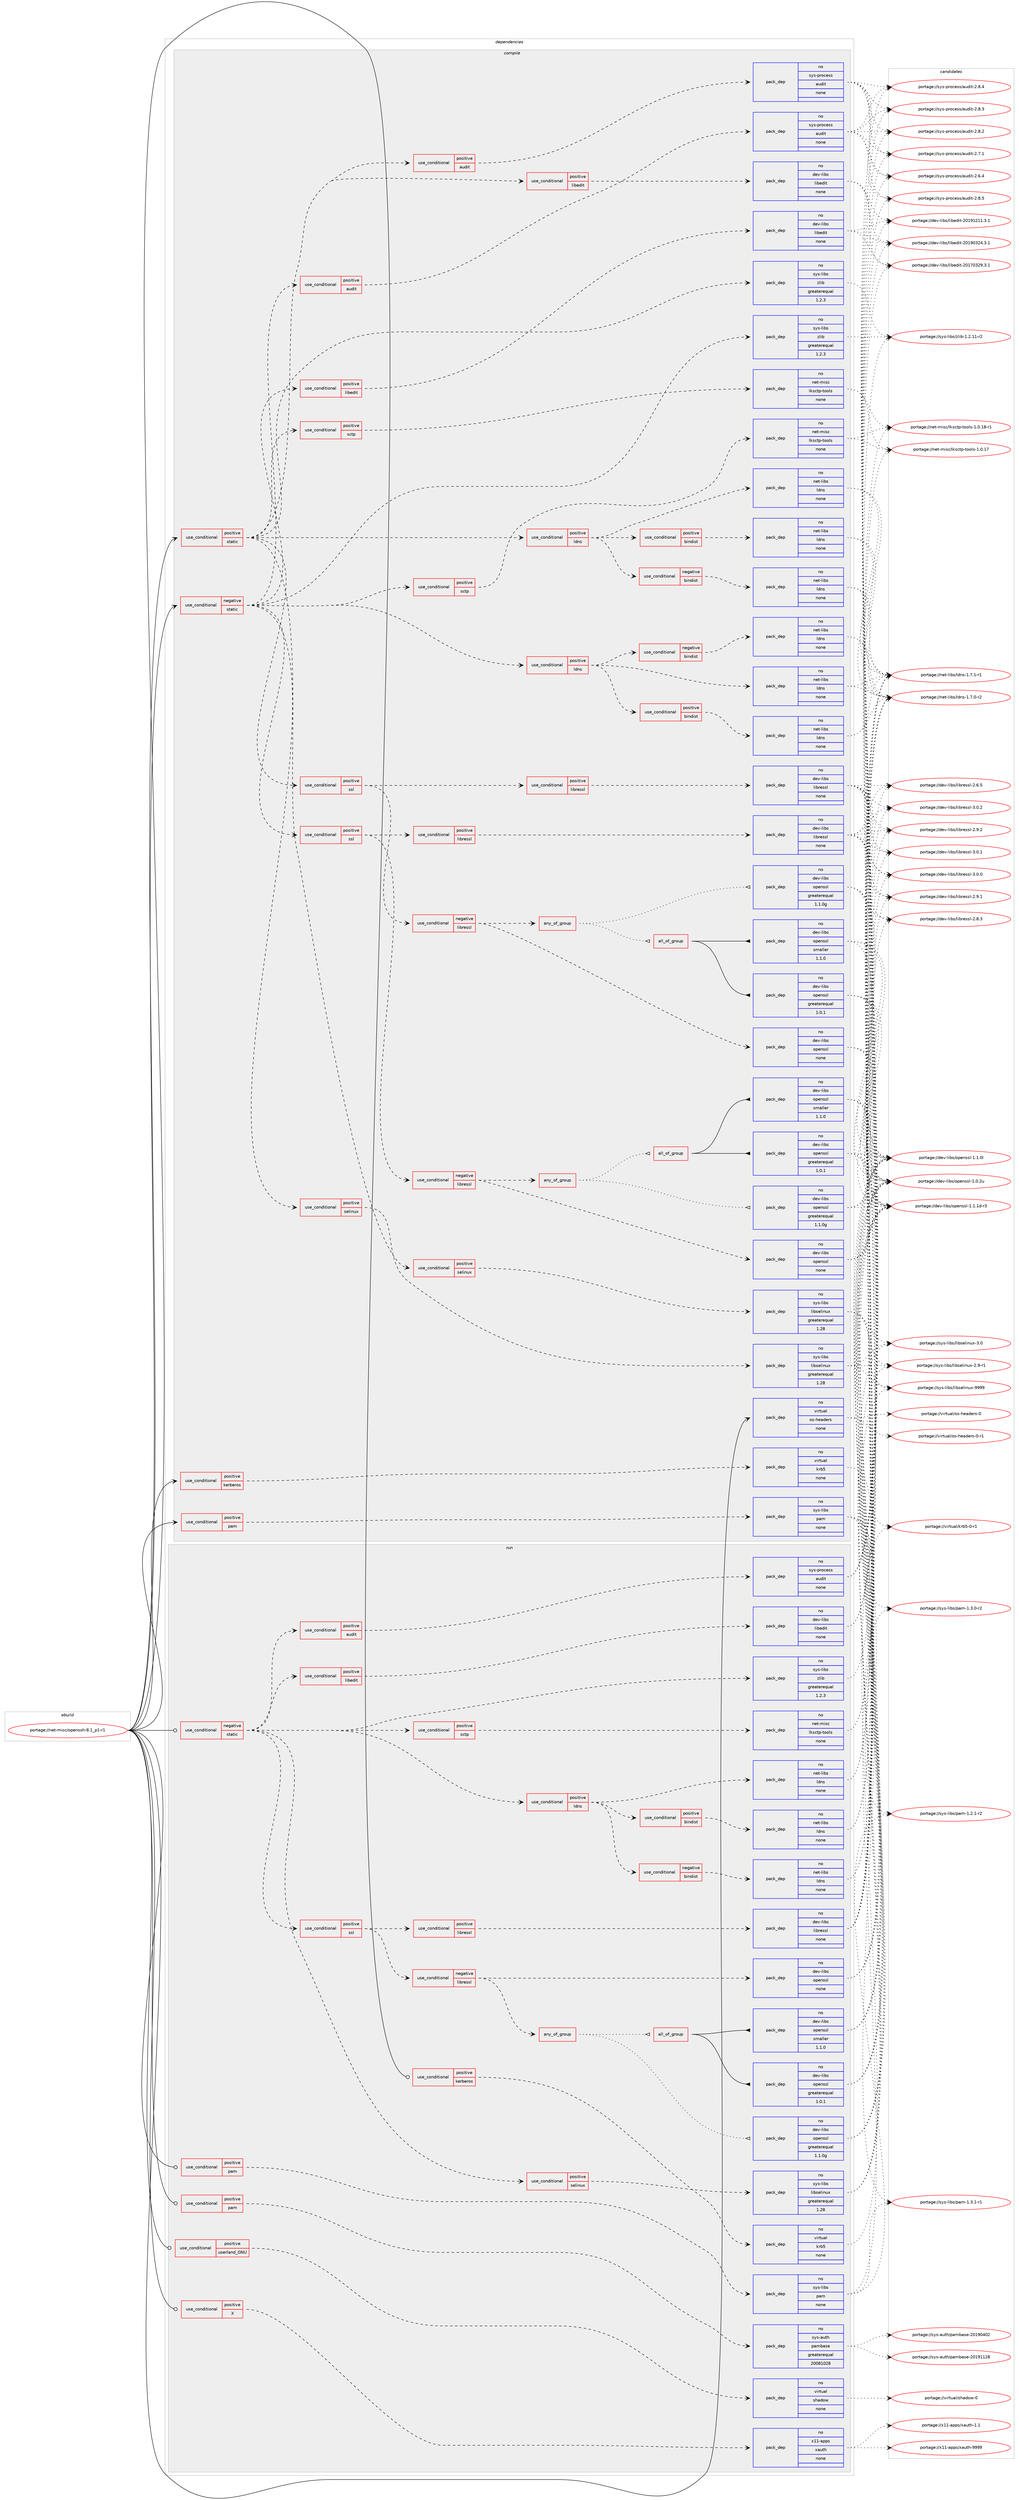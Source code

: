 digraph prolog {

# *************
# Graph options
# *************

newrank=true;
concentrate=true;
compound=true;
graph [rankdir=LR,fontname=Helvetica,fontsize=10,ranksep=1.5];#, ranksep=2.5, nodesep=0.2];
edge  [arrowhead=vee];
node  [fontname=Helvetica,fontsize=10];

# **********
# The ebuild
# **********

subgraph cluster_leftcol {
color=gray;
label=<<i>ebuild</i>>;
id [label="portage://net-misc/openssh-8.1_p1-r1", color=red, width=4, href="../net-misc/openssh-8.1_p1-r1.svg"];
}

# ****************
# The dependencies
# ****************

subgraph cluster_midcol {
color=gray;
label=<<i>dependencies</i>>;
subgraph cluster_compile {
fillcolor="#eeeeee";
style=filled;
label=<<i>compile</i>>;
subgraph cond26082 {
dependency132998 [label=<<TABLE BORDER="0" CELLBORDER="1" CELLSPACING="0" CELLPADDING="4"><TR><TD ROWSPAN="3" CELLPADDING="10">use_conditional</TD></TR><TR><TD>negative</TD></TR><TR><TD>static</TD></TR></TABLE>>, shape=none, color=red];
subgraph cond26083 {
dependency132999 [label=<<TABLE BORDER="0" CELLBORDER="1" CELLSPACING="0" CELLPADDING="4"><TR><TD ROWSPAN="3" CELLPADDING="10">use_conditional</TD></TR><TR><TD>positive</TD></TR><TR><TD>audit</TD></TR></TABLE>>, shape=none, color=red];
subgraph pack104716 {
dependency133000 [label=<<TABLE BORDER="0" CELLBORDER="1" CELLSPACING="0" CELLPADDING="4" WIDTH="220"><TR><TD ROWSPAN="6" CELLPADDING="30">pack_dep</TD></TR><TR><TD WIDTH="110">no</TD></TR><TR><TD>sys-process</TD></TR><TR><TD>audit</TD></TR><TR><TD>none</TD></TR><TR><TD></TD></TR></TABLE>>, shape=none, color=blue];
}
dependency132999:e -> dependency133000:w [weight=20,style="dashed",arrowhead="vee"];
}
dependency132998:e -> dependency132999:w [weight=20,style="dashed",arrowhead="vee"];
subgraph cond26084 {
dependency133001 [label=<<TABLE BORDER="0" CELLBORDER="1" CELLSPACING="0" CELLPADDING="4"><TR><TD ROWSPAN="3" CELLPADDING="10">use_conditional</TD></TR><TR><TD>positive</TD></TR><TR><TD>ldns</TD></TR></TABLE>>, shape=none, color=red];
subgraph pack104717 {
dependency133002 [label=<<TABLE BORDER="0" CELLBORDER="1" CELLSPACING="0" CELLPADDING="4" WIDTH="220"><TR><TD ROWSPAN="6" CELLPADDING="30">pack_dep</TD></TR><TR><TD WIDTH="110">no</TD></TR><TR><TD>net-libs</TD></TR><TR><TD>ldns</TD></TR><TR><TD>none</TD></TR><TR><TD></TD></TR></TABLE>>, shape=none, color=blue];
}
dependency133001:e -> dependency133002:w [weight=20,style="dashed",arrowhead="vee"];
subgraph cond26085 {
dependency133003 [label=<<TABLE BORDER="0" CELLBORDER="1" CELLSPACING="0" CELLPADDING="4"><TR><TD ROWSPAN="3" CELLPADDING="10">use_conditional</TD></TR><TR><TD>negative</TD></TR><TR><TD>bindist</TD></TR></TABLE>>, shape=none, color=red];
subgraph pack104718 {
dependency133004 [label=<<TABLE BORDER="0" CELLBORDER="1" CELLSPACING="0" CELLPADDING="4" WIDTH="220"><TR><TD ROWSPAN="6" CELLPADDING="30">pack_dep</TD></TR><TR><TD WIDTH="110">no</TD></TR><TR><TD>net-libs</TD></TR><TR><TD>ldns</TD></TR><TR><TD>none</TD></TR><TR><TD></TD></TR></TABLE>>, shape=none, color=blue];
}
dependency133003:e -> dependency133004:w [weight=20,style="dashed",arrowhead="vee"];
}
dependency133001:e -> dependency133003:w [weight=20,style="dashed",arrowhead="vee"];
subgraph cond26086 {
dependency133005 [label=<<TABLE BORDER="0" CELLBORDER="1" CELLSPACING="0" CELLPADDING="4"><TR><TD ROWSPAN="3" CELLPADDING="10">use_conditional</TD></TR><TR><TD>positive</TD></TR><TR><TD>bindist</TD></TR></TABLE>>, shape=none, color=red];
subgraph pack104719 {
dependency133006 [label=<<TABLE BORDER="0" CELLBORDER="1" CELLSPACING="0" CELLPADDING="4" WIDTH="220"><TR><TD ROWSPAN="6" CELLPADDING="30">pack_dep</TD></TR><TR><TD WIDTH="110">no</TD></TR><TR><TD>net-libs</TD></TR><TR><TD>ldns</TD></TR><TR><TD>none</TD></TR><TR><TD></TD></TR></TABLE>>, shape=none, color=blue];
}
dependency133005:e -> dependency133006:w [weight=20,style="dashed",arrowhead="vee"];
}
dependency133001:e -> dependency133005:w [weight=20,style="dashed",arrowhead="vee"];
}
dependency132998:e -> dependency133001:w [weight=20,style="dashed",arrowhead="vee"];
subgraph cond26087 {
dependency133007 [label=<<TABLE BORDER="0" CELLBORDER="1" CELLSPACING="0" CELLPADDING="4"><TR><TD ROWSPAN="3" CELLPADDING="10">use_conditional</TD></TR><TR><TD>positive</TD></TR><TR><TD>libedit</TD></TR></TABLE>>, shape=none, color=red];
subgraph pack104720 {
dependency133008 [label=<<TABLE BORDER="0" CELLBORDER="1" CELLSPACING="0" CELLPADDING="4" WIDTH="220"><TR><TD ROWSPAN="6" CELLPADDING="30">pack_dep</TD></TR><TR><TD WIDTH="110">no</TD></TR><TR><TD>dev-libs</TD></TR><TR><TD>libedit</TD></TR><TR><TD>none</TD></TR><TR><TD></TD></TR></TABLE>>, shape=none, color=blue];
}
dependency133007:e -> dependency133008:w [weight=20,style="dashed",arrowhead="vee"];
}
dependency132998:e -> dependency133007:w [weight=20,style="dashed",arrowhead="vee"];
subgraph cond26088 {
dependency133009 [label=<<TABLE BORDER="0" CELLBORDER="1" CELLSPACING="0" CELLPADDING="4"><TR><TD ROWSPAN="3" CELLPADDING="10">use_conditional</TD></TR><TR><TD>positive</TD></TR><TR><TD>sctp</TD></TR></TABLE>>, shape=none, color=red];
subgraph pack104721 {
dependency133010 [label=<<TABLE BORDER="0" CELLBORDER="1" CELLSPACING="0" CELLPADDING="4" WIDTH="220"><TR><TD ROWSPAN="6" CELLPADDING="30">pack_dep</TD></TR><TR><TD WIDTH="110">no</TD></TR><TR><TD>net-misc</TD></TR><TR><TD>lksctp-tools</TD></TR><TR><TD>none</TD></TR><TR><TD></TD></TR></TABLE>>, shape=none, color=blue];
}
dependency133009:e -> dependency133010:w [weight=20,style="dashed",arrowhead="vee"];
}
dependency132998:e -> dependency133009:w [weight=20,style="dashed",arrowhead="vee"];
subgraph cond26089 {
dependency133011 [label=<<TABLE BORDER="0" CELLBORDER="1" CELLSPACING="0" CELLPADDING="4"><TR><TD ROWSPAN="3" CELLPADDING="10">use_conditional</TD></TR><TR><TD>positive</TD></TR><TR><TD>selinux</TD></TR></TABLE>>, shape=none, color=red];
subgraph pack104722 {
dependency133012 [label=<<TABLE BORDER="0" CELLBORDER="1" CELLSPACING="0" CELLPADDING="4" WIDTH="220"><TR><TD ROWSPAN="6" CELLPADDING="30">pack_dep</TD></TR><TR><TD WIDTH="110">no</TD></TR><TR><TD>sys-libs</TD></TR><TR><TD>libselinux</TD></TR><TR><TD>greaterequal</TD></TR><TR><TD>1.28</TD></TR></TABLE>>, shape=none, color=blue];
}
dependency133011:e -> dependency133012:w [weight=20,style="dashed",arrowhead="vee"];
}
dependency132998:e -> dependency133011:w [weight=20,style="dashed",arrowhead="vee"];
subgraph cond26090 {
dependency133013 [label=<<TABLE BORDER="0" CELLBORDER="1" CELLSPACING="0" CELLPADDING="4"><TR><TD ROWSPAN="3" CELLPADDING="10">use_conditional</TD></TR><TR><TD>positive</TD></TR><TR><TD>ssl</TD></TR></TABLE>>, shape=none, color=red];
subgraph cond26091 {
dependency133014 [label=<<TABLE BORDER="0" CELLBORDER="1" CELLSPACING="0" CELLPADDING="4"><TR><TD ROWSPAN="3" CELLPADDING="10">use_conditional</TD></TR><TR><TD>negative</TD></TR><TR><TD>libressl</TD></TR></TABLE>>, shape=none, color=red];
subgraph any2080 {
dependency133015 [label=<<TABLE BORDER="0" CELLBORDER="1" CELLSPACING="0" CELLPADDING="4"><TR><TD CELLPADDING="10">any_of_group</TD></TR></TABLE>>, shape=none, color=red];subgraph all123 {
dependency133016 [label=<<TABLE BORDER="0" CELLBORDER="1" CELLSPACING="0" CELLPADDING="4"><TR><TD CELLPADDING="10">all_of_group</TD></TR></TABLE>>, shape=none, color=red];subgraph pack104723 {
dependency133017 [label=<<TABLE BORDER="0" CELLBORDER="1" CELLSPACING="0" CELLPADDING="4" WIDTH="220"><TR><TD ROWSPAN="6" CELLPADDING="30">pack_dep</TD></TR><TR><TD WIDTH="110">no</TD></TR><TR><TD>dev-libs</TD></TR><TR><TD>openssl</TD></TR><TR><TD>greaterequal</TD></TR><TR><TD>1.0.1</TD></TR></TABLE>>, shape=none, color=blue];
}
dependency133016:e -> dependency133017:w [weight=20,style="solid",arrowhead="inv"];
subgraph pack104724 {
dependency133018 [label=<<TABLE BORDER="0" CELLBORDER="1" CELLSPACING="0" CELLPADDING="4" WIDTH="220"><TR><TD ROWSPAN="6" CELLPADDING="30">pack_dep</TD></TR><TR><TD WIDTH="110">no</TD></TR><TR><TD>dev-libs</TD></TR><TR><TD>openssl</TD></TR><TR><TD>smaller</TD></TR><TR><TD>1.1.0</TD></TR></TABLE>>, shape=none, color=blue];
}
dependency133016:e -> dependency133018:w [weight=20,style="solid",arrowhead="inv"];
}
dependency133015:e -> dependency133016:w [weight=20,style="dotted",arrowhead="oinv"];
subgraph pack104725 {
dependency133019 [label=<<TABLE BORDER="0" CELLBORDER="1" CELLSPACING="0" CELLPADDING="4" WIDTH="220"><TR><TD ROWSPAN="6" CELLPADDING="30">pack_dep</TD></TR><TR><TD WIDTH="110">no</TD></TR><TR><TD>dev-libs</TD></TR><TR><TD>openssl</TD></TR><TR><TD>greaterequal</TD></TR><TR><TD>1.1.0g</TD></TR></TABLE>>, shape=none, color=blue];
}
dependency133015:e -> dependency133019:w [weight=20,style="dotted",arrowhead="oinv"];
}
dependency133014:e -> dependency133015:w [weight=20,style="dashed",arrowhead="vee"];
subgraph pack104726 {
dependency133020 [label=<<TABLE BORDER="0" CELLBORDER="1" CELLSPACING="0" CELLPADDING="4" WIDTH="220"><TR><TD ROWSPAN="6" CELLPADDING="30">pack_dep</TD></TR><TR><TD WIDTH="110">no</TD></TR><TR><TD>dev-libs</TD></TR><TR><TD>openssl</TD></TR><TR><TD>none</TD></TR><TR><TD></TD></TR></TABLE>>, shape=none, color=blue];
}
dependency133014:e -> dependency133020:w [weight=20,style="dashed",arrowhead="vee"];
}
dependency133013:e -> dependency133014:w [weight=20,style="dashed",arrowhead="vee"];
subgraph cond26092 {
dependency133021 [label=<<TABLE BORDER="0" CELLBORDER="1" CELLSPACING="0" CELLPADDING="4"><TR><TD ROWSPAN="3" CELLPADDING="10">use_conditional</TD></TR><TR><TD>positive</TD></TR><TR><TD>libressl</TD></TR></TABLE>>, shape=none, color=red];
subgraph pack104727 {
dependency133022 [label=<<TABLE BORDER="0" CELLBORDER="1" CELLSPACING="0" CELLPADDING="4" WIDTH="220"><TR><TD ROWSPAN="6" CELLPADDING="30">pack_dep</TD></TR><TR><TD WIDTH="110">no</TD></TR><TR><TD>dev-libs</TD></TR><TR><TD>libressl</TD></TR><TR><TD>none</TD></TR><TR><TD></TD></TR></TABLE>>, shape=none, color=blue];
}
dependency133021:e -> dependency133022:w [weight=20,style="dashed",arrowhead="vee"];
}
dependency133013:e -> dependency133021:w [weight=20,style="dashed",arrowhead="vee"];
}
dependency132998:e -> dependency133013:w [weight=20,style="dashed",arrowhead="vee"];
subgraph pack104728 {
dependency133023 [label=<<TABLE BORDER="0" CELLBORDER="1" CELLSPACING="0" CELLPADDING="4" WIDTH="220"><TR><TD ROWSPAN="6" CELLPADDING="30">pack_dep</TD></TR><TR><TD WIDTH="110">no</TD></TR><TR><TD>sys-libs</TD></TR><TR><TD>zlib</TD></TR><TR><TD>greaterequal</TD></TR><TR><TD>1.2.3</TD></TR></TABLE>>, shape=none, color=blue];
}
dependency132998:e -> dependency133023:w [weight=20,style="dashed",arrowhead="vee"];
}
id:e -> dependency132998:w [weight=20,style="solid",arrowhead="vee"];
subgraph cond26093 {
dependency133024 [label=<<TABLE BORDER="0" CELLBORDER="1" CELLSPACING="0" CELLPADDING="4"><TR><TD ROWSPAN="3" CELLPADDING="10">use_conditional</TD></TR><TR><TD>positive</TD></TR><TR><TD>kerberos</TD></TR></TABLE>>, shape=none, color=red];
subgraph pack104729 {
dependency133025 [label=<<TABLE BORDER="0" CELLBORDER="1" CELLSPACING="0" CELLPADDING="4" WIDTH="220"><TR><TD ROWSPAN="6" CELLPADDING="30">pack_dep</TD></TR><TR><TD WIDTH="110">no</TD></TR><TR><TD>virtual</TD></TR><TR><TD>krb5</TD></TR><TR><TD>none</TD></TR><TR><TD></TD></TR></TABLE>>, shape=none, color=blue];
}
dependency133024:e -> dependency133025:w [weight=20,style="dashed",arrowhead="vee"];
}
id:e -> dependency133024:w [weight=20,style="solid",arrowhead="vee"];
subgraph cond26094 {
dependency133026 [label=<<TABLE BORDER="0" CELLBORDER="1" CELLSPACING="0" CELLPADDING="4"><TR><TD ROWSPAN="3" CELLPADDING="10">use_conditional</TD></TR><TR><TD>positive</TD></TR><TR><TD>pam</TD></TR></TABLE>>, shape=none, color=red];
subgraph pack104730 {
dependency133027 [label=<<TABLE BORDER="0" CELLBORDER="1" CELLSPACING="0" CELLPADDING="4" WIDTH="220"><TR><TD ROWSPAN="6" CELLPADDING="30">pack_dep</TD></TR><TR><TD WIDTH="110">no</TD></TR><TR><TD>sys-libs</TD></TR><TR><TD>pam</TD></TR><TR><TD>none</TD></TR><TR><TD></TD></TR></TABLE>>, shape=none, color=blue];
}
dependency133026:e -> dependency133027:w [weight=20,style="dashed",arrowhead="vee"];
}
id:e -> dependency133026:w [weight=20,style="solid",arrowhead="vee"];
subgraph cond26095 {
dependency133028 [label=<<TABLE BORDER="0" CELLBORDER="1" CELLSPACING="0" CELLPADDING="4"><TR><TD ROWSPAN="3" CELLPADDING="10">use_conditional</TD></TR><TR><TD>positive</TD></TR><TR><TD>static</TD></TR></TABLE>>, shape=none, color=red];
subgraph cond26096 {
dependency133029 [label=<<TABLE BORDER="0" CELLBORDER="1" CELLSPACING="0" CELLPADDING="4"><TR><TD ROWSPAN="3" CELLPADDING="10">use_conditional</TD></TR><TR><TD>positive</TD></TR><TR><TD>audit</TD></TR></TABLE>>, shape=none, color=red];
subgraph pack104731 {
dependency133030 [label=<<TABLE BORDER="0" CELLBORDER="1" CELLSPACING="0" CELLPADDING="4" WIDTH="220"><TR><TD ROWSPAN="6" CELLPADDING="30">pack_dep</TD></TR><TR><TD WIDTH="110">no</TD></TR><TR><TD>sys-process</TD></TR><TR><TD>audit</TD></TR><TR><TD>none</TD></TR><TR><TD></TD></TR></TABLE>>, shape=none, color=blue];
}
dependency133029:e -> dependency133030:w [weight=20,style="dashed",arrowhead="vee"];
}
dependency133028:e -> dependency133029:w [weight=20,style="dashed",arrowhead="vee"];
subgraph cond26097 {
dependency133031 [label=<<TABLE BORDER="0" CELLBORDER="1" CELLSPACING="0" CELLPADDING="4"><TR><TD ROWSPAN="3" CELLPADDING="10">use_conditional</TD></TR><TR><TD>positive</TD></TR><TR><TD>ldns</TD></TR></TABLE>>, shape=none, color=red];
subgraph pack104732 {
dependency133032 [label=<<TABLE BORDER="0" CELLBORDER="1" CELLSPACING="0" CELLPADDING="4" WIDTH="220"><TR><TD ROWSPAN="6" CELLPADDING="30">pack_dep</TD></TR><TR><TD WIDTH="110">no</TD></TR><TR><TD>net-libs</TD></TR><TR><TD>ldns</TD></TR><TR><TD>none</TD></TR><TR><TD></TD></TR></TABLE>>, shape=none, color=blue];
}
dependency133031:e -> dependency133032:w [weight=20,style="dashed",arrowhead="vee"];
subgraph cond26098 {
dependency133033 [label=<<TABLE BORDER="0" CELLBORDER="1" CELLSPACING="0" CELLPADDING="4"><TR><TD ROWSPAN="3" CELLPADDING="10">use_conditional</TD></TR><TR><TD>negative</TD></TR><TR><TD>bindist</TD></TR></TABLE>>, shape=none, color=red];
subgraph pack104733 {
dependency133034 [label=<<TABLE BORDER="0" CELLBORDER="1" CELLSPACING="0" CELLPADDING="4" WIDTH="220"><TR><TD ROWSPAN="6" CELLPADDING="30">pack_dep</TD></TR><TR><TD WIDTH="110">no</TD></TR><TR><TD>net-libs</TD></TR><TR><TD>ldns</TD></TR><TR><TD>none</TD></TR><TR><TD></TD></TR></TABLE>>, shape=none, color=blue];
}
dependency133033:e -> dependency133034:w [weight=20,style="dashed",arrowhead="vee"];
}
dependency133031:e -> dependency133033:w [weight=20,style="dashed",arrowhead="vee"];
subgraph cond26099 {
dependency133035 [label=<<TABLE BORDER="0" CELLBORDER="1" CELLSPACING="0" CELLPADDING="4"><TR><TD ROWSPAN="3" CELLPADDING="10">use_conditional</TD></TR><TR><TD>positive</TD></TR><TR><TD>bindist</TD></TR></TABLE>>, shape=none, color=red];
subgraph pack104734 {
dependency133036 [label=<<TABLE BORDER="0" CELLBORDER="1" CELLSPACING="0" CELLPADDING="4" WIDTH="220"><TR><TD ROWSPAN="6" CELLPADDING="30">pack_dep</TD></TR><TR><TD WIDTH="110">no</TD></TR><TR><TD>net-libs</TD></TR><TR><TD>ldns</TD></TR><TR><TD>none</TD></TR><TR><TD></TD></TR></TABLE>>, shape=none, color=blue];
}
dependency133035:e -> dependency133036:w [weight=20,style="dashed",arrowhead="vee"];
}
dependency133031:e -> dependency133035:w [weight=20,style="dashed",arrowhead="vee"];
}
dependency133028:e -> dependency133031:w [weight=20,style="dashed",arrowhead="vee"];
subgraph cond26100 {
dependency133037 [label=<<TABLE BORDER="0" CELLBORDER="1" CELLSPACING="0" CELLPADDING="4"><TR><TD ROWSPAN="3" CELLPADDING="10">use_conditional</TD></TR><TR><TD>positive</TD></TR><TR><TD>libedit</TD></TR></TABLE>>, shape=none, color=red];
subgraph pack104735 {
dependency133038 [label=<<TABLE BORDER="0" CELLBORDER="1" CELLSPACING="0" CELLPADDING="4" WIDTH="220"><TR><TD ROWSPAN="6" CELLPADDING="30">pack_dep</TD></TR><TR><TD WIDTH="110">no</TD></TR><TR><TD>dev-libs</TD></TR><TR><TD>libedit</TD></TR><TR><TD>none</TD></TR><TR><TD></TD></TR></TABLE>>, shape=none, color=blue];
}
dependency133037:e -> dependency133038:w [weight=20,style="dashed",arrowhead="vee"];
}
dependency133028:e -> dependency133037:w [weight=20,style="dashed",arrowhead="vee"];
subgraph cond26101 {
dependency133039 [label=<<TABLE BORDER="0" CELLBORDER="1" CELLSPACING="0" CELLPADDING="4"><TR><TD ROWSPAN="3" CELLPADDING="10">use_conditional</TD></TR><TR><TD>positive</TD></TR><TR><TD>sctp</TD></TR></TABLE>>, shape=none, color=red];
subgraph pack104736 {
dependency133040 [label=<<TABLE BORDER="0" CELLBORDER="1" CELLSPACING="0" CELLPADDING="4" WIDTH="220"><TR><TD ROWSPAN="6" CELLPADDING="30">pack_dep</TD></TR><TR><TD WIDTH="110">no</TD></TR><TR><TD>net-misc</TD></TR><TR><TD>lksctp-tools</TD></TR><TR><TD>none</TD></TR><TR><TD></TD></TR></TABLE>>, shape=none, color=blue];
}
dependency133039:e -> dependency133040:w [weight=20,style="dashed",arrowhead="vee"];
}
dependency133028:e -> dependency133039:w [weight=20,style="dashed",arrowhead="vee"];
subgraph cond26102 {
dependency133041 [label=<<TABLE BORDER="0" CELLBORDER="1" CELLSPACING="0" CELLPADDING="4"><TR><TD ROWSPAN="3" CELLPADDING="10">use_conditional</TD></TR><TR><TD>positive</TD></TR><TR><TD>selinux</TD></TR></TABLE>>, shape=none, color=red];
subgraph pack104737 {
dependency133042 [label=<<TABLE BORDER="0" CELLBORDER="1" CELLSPACING="0" CELLPADDING="4" WIDTH="220"><TR><TD ROWSPAN="6" CELLPADDING="30">pack_dep</TD></TR><TR><TD WIDTH="110">no</TD></TR><TR><TD>sys-libs</TD></TR><TR><TD>libselinux</TD></TR><TR><TD>greaterequal</TD></TR><TR><TD>1.28</TD></TR></TABLE>>, shape=none, color=blue];
}
dependency133041:e -> dependency133042:w [weight=20,style="dashed",arrowhead="vee"];
}
dependency133028:e -> dependency133041:w [weight=20,style="dashed",arrowhead="vee"];
subgraph cond26103 {
dependency133043 [label=<<TABLE BORDER="0" CELLBORDER="1" CELLSPACING="0" CELLPADDING="4"><TR><TD ROWSPAN="3" CELLPADDING="10">use_conditional</TD></TR><TR><TD>positive</TD></TR><TR><TD>ssl</TD></TR></TABLE>>, shape=none, color=red];
subgraph cond26104 {
dependency133044 [label=<<TABLE BORDER="0" CELLBORDER="1" CELLSPACING="0" CELLPADDING="4"><TR><TD ROWSPAN="3" CELLPADDING="10">use_conditional</TD></TR><TR><TD>negative</TD></TR><TR><TD>libressl</TD></TR></TABLE>>, shape=none, color=red];
subgraph any2081 {
dependency133045 [label=<<TABLE BORDER="0" CELLBORDER="1" CELLSPACING="0" CELLPADDING="4"><TR><TD CELLPADDING="10">any_of_group</TD></TR></TABLE>>, shape=none, color=red];subgraph all124 {
dependency133046 [label=<<TABLE BORDER="0" CELLBORDER="1" CELLSPACING="0" CELLPADDING="4"><TR><TD CELLPADDING="10">all_of_group</TD></TR></TABLE>>, shape=none, color=red];subgraph pack104738 {
dependency133047 [label=<<TABLE BORDER="0" CELLBORDER="1" CELLSPACING="0" CELLPADDING="4" WIDTH="220"><TR><TD ROWSPAN="6" CELLPADDING="30">pack_dep</TD></TR><TR><TD WIDTH="110">no</TD></TR><TR><TD>dev-libs</TD></TR><TR><TD>openssl</TD></TR><TR><TD>greaterequal</TD></TR><TR><TD>1.0.1</TD></TR></TABLE>>, shape=none, color=blue];
}
dependency133046:e -> dependency133047:w [weight=20,style="solid",arrowhead="inv"];
subgraph pack104739 {
dependency133048 [label=<<TABLE BORDER="0" CELLBORDER="1" CELLSPACING="0" CELLPADDING="4" WIDTH="220"><TR><TD ROWSPAN="6" CELLPADDING="30">pack_dep</TD></TR><TR><TD WIDTH="110">no</TD></TR><TR><TD>dev-libs</TD></TR><TR><TD>openssl</TD></TR><TR><TD>smaller</TD></TR><TR><TD>1.1.0</TD></TR></TABLE>>, shape=none, color=blue];
}
dependency133046:e -> dependency133048:w [weight=20,style="solid",arrowhead="inv"];
}
dependency133045:e -> dependency133046:w [weight=20,style="dotted",arrowhead="oinv"];
subgraph pack104740 {
dependency133049 [label=<<TABLE BORDER="0" CELLBORDER="1" CELLSPACING="0" CELLPADDING="4" WIDTH="220"><TR><TD ROWSPAN="6" CELLPADDING="30">pack_dep</TD></TR><TR><TD WIDTH="110">no</TD></TR><TR><TD>dev-libs</TD></TR><TR><TD>openssl</TD></TR><TR><TD>greaterequal</TD></TR><TR><TD>1.1.0g</TD></TR></TABLE>>, shape=none, color=blue];
}
dependency133045:e -> dependency133049:w [weight=20,style="dotted",arrowhead="oinv"];
}
dependency133044:e -> dependency133045:w [weight=20,style="dashed",arrowhead="vee"];
subgraph pack104741 {
dependency133050 [label=<<TABLE BORDER="0" CELLBORDER="1" CELLSPACING="0" CELLPADDING="4" WIDTH="220"><TR><TD ROWSPAN="6" CELLPADDING="30">pack_dep</TD></TR><TR><TD WIDTH="110">no</TD></TR><TR><TD>dev-libs</TD></TR><TR><TD>openssl</TD></TR><TR><TD>none</TD></TR><TR><TD></TD></TR></TABLE>>, shape=none, color=blue];
}
dependency133044:e -> dependency133050:w [weight=20,style="dashed",arrowhead="vee"];
}
dependency133043:e -> dependency133044:w [weight=20,style="dashed",arrowhead="vee"];
subgraph cond26105 {
dependency133051 [label=<<TABLE BORDER="0" CELLBORDER="1" CELLSPACING="0" CELLPADDING="4"><TR><TD ROWSPAN="3" CELLPADDING="10">use_conditional</TD></TR><TR><TD>positive</TD></TR><TR><TD>libressl</TD></TR></TABLE>>, shape=none, color=red];
subgraph pack104742 {
dependency133052 [label=<<TABLE BORDER="0" CELLBORDER="1" CELLSPACING="0" CELLPADDING="4" WIDTH="220"><TR><TD ROWSPAN="6" CELLPADDING="30">pack_dep</TD></TR><TR><TD WIDTH="110">no</TD></TR><TR><TD>dev-libs</TD></TR><TR><TD>libressl</TD></TR><TR><TD>none</TD></TR><TR><TD></TD></TR></TABLE>>, shape=none, color=blue];
}
dependency133051:e -> dependency133052:w [weight=20,style="dashed",arrowhead="vee"];
}
dependency133043:e -> dependency133051:w [weight=20,style="dashed",arrowhead="vee"];
}
dependency133028:e -> dependency133043:w [weight=20,style="dashed",arrowhead="vee"];
subgraph pack104743 {
dependency133053 [label=<<TABLE BORDER="0" CELLBORDER="1" CELLSPACING="0" CELLPADDING="4" WIDTH="220"><TR><TD ROWSPAN="6" CELLPADDING="30">pack_dep</TD></TR><TR><TD WIDTH="110">no</TD></TR><TR><TD>sys-libs</TD></TR><TR><TD>zlib</TD></TR><TR><TD>greaterequal</TD></TR><TR><TD>1.2.3</TD></TR></TABLE>>, shape=none, color=blue];
}
dependency133028:e -> dependency133053:w [weight=20,style="dashed",arrowhead="vee"];
}
id:e -> dependency133028:w [weight=20,style="solid",arrowhead="vee"];
subgraph pack104744 {
dependency133054 [label=<<TABLE BORDER="0" CELLBORDER="1" CELLSPACING="0" CELLPADDING="4" WIDTH="220"><TR><TD ROWSPAN="6" CELLPADDING="30">pack_dep</TD></TR><TR><TD WIDTH="110">no</TD></TR><TR><TD>virtual</TD></TR><TR><TD>os-headers</TD></TR><TR><TD>none</TD></TR><TR><TD></TD></TR></TABLE>>, shape=none, color=blue];
}
id:e -> dependency133054:w [weight=20,style="solid",arrowhead="vee"];
}
subgraph cluster_compileandrun {
fillcolor="#eeeeee";
style=filled;
label=<<i>compile and run</i>>;
}
subgraph cluster_run {
fillcolor="#eeeeee";
style=filled;
label=<<i>run</i>>;
subgraph cond26106 {
dependency133055 [label=<<TABLE BORDER="0" CELLBORDER="1" CELLSPACING="0" CELLPADDING="4"><TR><TD ROWSPAN="3" CELLPADDING="10">use_conditional</TD></TR><TR><TD>negative</TD></TR><TR><TD>static</TD></TR></TABLE>>, shape=none, color=red];
subgraph cond26107 {
dependency133056 [label=<<TABLE BORDER="0" CELLBORDER="1" CELLSPACING="0" CELLPADDING="4"><TR><TD ROWSPAN="3" CELLPADDING="10">use_conditional</TD></TR><TR><TD>positive</TD></TR><TR><TD>audit</TD></TR></TABLE>>, shape=none, color=red];
subgraph pack104745 {
dependency133057 [label=<<TABLE BORDER="0" CELLBORDER="1" CELLSPACING="0" CELLPADDING="4" WIDTH="220"><TR><TD ROWSPAN="6" CELLPADDING="30">pack_dep</TD></TR><TR><TD WIDTH="110">no</TD></TR><TR><TD>sys-process</TD></TR><TR><TD>audit</TD></TR><TR><TD>none</TD></TR><TR><TD></TD></TR></TABLE>>, shape=none, color=blue];
}
dependency133056:e -> dependency133057:w [weight=20,style="dashed",arrowhead="vee"];
}
dependency133055:e -> dependency133056:w [weight=20,style="dashed",arrowhead="vee"];
subgraph cond26108 {
dependency133058 [label=<<TABLE BORDER="0" CELLBORDER="1" CELLSPACING="0" CELLPADDING="4"><TR><TD ROWSPAN="3" CELLPADDING="10">use_conditional</TD></TR><TR><TD>positive</TD></TR><TR><TD>ldns</TD></TR></TABLE>>, shape=none, color=red];
subgraph pack104746 {
dependency133059 [label=<<TABLE BORDER="0" CELLBORDER="1" CELLSPACING="0" CELLPADDING="4" WIDTH="220"><TR><TD ROWSPAN="6" CELLPADDING="30">pack_dep</TD></TR><TR><TD WIDTH="110">no</TD></TR><TR><TD>net-libs</TD></TR><TR><TD>ldns</TD></TR><TR><TD>none</TD></TR><TR><TD></TD></TR></TABLE>>, shape=none, color=blue];
}
dependency133058:e -> dependency133059:w [weight=20,style="dashed",arrowhead="vee"];
subgraph cond26109 {
dependency133060 [label=<<TABLE BORDER="0" CELLBORDER="1" CELLSPACING="0" CELLPADDING="4"><TR><TD ROWSPAN="3" CELLPADDING="10">use_conditional</TD></TR><TR><TD>negative</TD></TR><TR><TD>bindist</TD></TR></TABLE>>, shape=none, color=red];
subgraph pack104747 {
dependency133061 [label=<<TABLE BORDER="0" CELLBORDER="1" CELLSPACING="0" CELLPADDING="4" WIDTH="220"><TR><TD ROWSPAN="6" CELLPADDING="30">pack_dep</TD></TR><TR><TD WIDTH="110">no</TD></TR><TR><TD>net-libs</TD></TR><TR><TD>ldns</TD></TR><TR><TD>none</TD></TR><TR><TD></TD></TR></TABLE>>, shape=none, color=blue];
}
dependency133060:e -> dependency133061:w [weight=20,style="dashed",arrowhead="vee"];
}
dependency133058:e -> dependency133060:w [weight=20,style="dashed",arrowhead="vee"];
subgraph cond26110 {
dependency133062 [label=<<TABLE BORDER="0" CELLBORDER="1" CELLSPACING="0" CELLPADDING="4"><TR><TD ROWSPAN="3" CELLPADDING="10">use_conditional</TD></TR><TR><TD>positive</TD></TR><TR><TD>bindist</TD></TR></TABLE>>, shape=none, color=red];
subgraph pack104748 {
dependency133063 [label=<<TABLE BORDER="0" CELLBORDER="1" CELLSPACING="0" CELLPADDING="4" WIDTH="220"><TR><TD ROWSPAN="6" CELLPADDING="30">pack_dep</TD></TR><TR><TD WIDTH="110">no</TD></TR><TR><TD>net-libs</TD></TR><TR><TD>ldns</TD></TR><TR><TD>none</TD></TR><TR><TD></TD></TR></TABLE>>, shape=none, color=blue];
}
dependency133062:e -> dependency133063:w [weight=20,style="dashed",arrowhead="vee"];
}
dependency133058:e -> dependency133062:w [weight=20,style="dashed",arrowhead="vee"];
}
dependency133055:e -> dependency133058:w [weight=20,style="dashed",arrowhead="vee"];
subgraph cond26111 {
dependency133064 [label=<<TABLE BORDER="0" CELLBORDER="1" CELLSPACING="0" CELLPADDING="4"><TR><TD ROWSPAN="3" CELLPADDING="10">use_conditional</TD></TR><TR><TD>positive</TD></TR><TR><TD>libedit</TD></TR></TABLE>>, shape=none, color=red];
subgraph pack104749 {
dependency133065 [label=<<TABLE BORDER="0" CELLBORDER="1" CELLSPACING="0" CELLPADDING="4" WIDTH="220"><TR><TD ROWSPAN="6" CELLPADDING="30">pack_dep</TD></TR><TR><TD WIDTH="110">no</TD></TR><TR><TD>dev-libs</TD></TR><TR><TD>libedit</TD></TR><TR><TD>none</TD></TR><TR><TD></TD></TR></TABLE>>, shape=none, color=blue];
}
dependency133064:e -> dependency133065:w [weight=20,style="dashed",arrowhead="vee"];
}
dependency133055:e -> dependency133064:w [weight=20,style="dashed",arrowhead="vee"];
subgraph cond26112 {
dependency133066 [label=<<TABLE BORDER="0" CELLBORDER="1" CELLSPACING="0" CELLPADDING="4"><TR><TD ROWSPAN="3" CELLPADDING="10">use_conditional</TD></TR><TR><TD>positive</TD></TR><TR><TD>sctp</TD></TR></TABLE>>, shape=none, color=red];
subgraph pack104750 {
dependency133067 [label=<<TABLE BORDER="0" CELLBORDER="1" CELLSPACING="0" CELLPADDING="4" WIDTH="220"><TR><TD ROWSPAN="6" CELLPADDING="30">pack_dep</TD></TR><TR><TD WIDTH="110">no</TD></TR><TR><TD>net-misc</TD></TR><TR><TD>lksctp-tools</TD></TR><TR><TD>none</TD></TR><TR><TD></TD></TR></TABLE>>, shape=none, color=blue];
}
dependency133066:e -> dependency133067:w [weight=20,style="dashed",arrowhead="vee"];
}
dependency133055:e -> dependency133066:w [weight=20,style="dashed",arrowhead="vee"];
subgraph cond26113 {
dependency133068 [label=<<TABLE BORDER="0" CELLBORDER="1" CELLSPACING="0" CELLPADDING="4"><TR><TD ROWSPAN="3" CELLPADDING="10">use_conditional</TD></TR><TR><TD>positive</TD></TR><TR><TD>selinux</TD></TR></TABLE>>, shape=none, color=red];
subgraph pack104751 {
dependency133069 [label=<<TABLE BORDER="0" CELLBORDER="1" CELLSPACING="0" CELLPADDING="4" WIDTH="220"><TR><TD ROWSPAN="6" CELLPADDING="30">pack_dep</TD></TR><TR><TD WIDTH="110">no</TD></TR><TR><TD>sys-libs</TD></TR><TR><TD>libselinux</TD></TR><TR><TD>greaterequal</TD></TR><TR><TD>1.28</TD></TR></TABLE>>, shape=none, color=blue];
}
dependency133068:e -> dependency133069:w [weight=20,style="dashed",arrowhead="vee"];
}
dependency133055:e -> dependency133068:w [weight=20,style="dashed",arrowhead="vee"];
subgraph cond26114 {
dependency133070 [label=<<TABLE BORDER="0" CELLBORDER="1" CELLSPACING="0" CELLPADDING="4"><TR><TD ROWSPAN="3" CELLPADDING="10">use_conditional</TD></TR><TR><TD>positive</TD></TR><TR><TD>ssl</TD></TR></TABLE>>, shape=none, color=red];
subgraph cond26115 {
dependency133071 [label=<<TABLE BORDER="0" CELLBORDER="1" CELLSPACING="0" CELLPADDING="4"><TR><TD ROWSPAN="3" CELLPADDING="10">use_conditional</TD></TR><TR><TD>negative</TD></TR><TR><TD>libressl</TD></TR></TABLE>>, shape=none, color=red];
subgraph any2082 {
dependency133072 [label=<<TABLE BORDER="0" CELLBORDER="1" CELLSPACING="0" CELLPADDING="4"><TR><TD CELLPADDING="10">any_of_group</TD></TR></TABLE>>, shape=none, color=red];subgraph all125 {
dependency133073 [label=<<TABLE BORDER="0" CELLBORDER="1" CELLSPACING="0" CELLPADDING="4"><TR><TD CELLPADDING="10">all_of_group</TD></TR></TABLE>>, shape=none, color=red];subgraph pack104752 {
dependency133074 [label=<<TABLE BORDER="0" CELLBORDER="1" CELLSPACING="0" CELLPADDING="4" WIDTH="220"><TR><TD ROWSPAN="6" CELLPADDING="30">pack_dep</TD></TR><TR><TD WIDTH="110">no</TD></TR><TR><TD>dev-libs</TD></TR><TR><TD>openssl</TD></TR><TR><TD>greaterequal</TD></TR><TR><TD>1.0.1</TD></TR></TABLE>>, shape=none, color=blue];
}
dependency133073:e -> dependency133074:w [weight=20,style="solid",arrowhead="inv"];
subgraph pack104753 {
dependency133075 [label=<<TABLE BORDER="0" CELLBORDER="1" CELLSPACING="0" CELLPADDING="4" WIDTH="220"><TR><TD ROWSPAN="6" CELLPADDING="30">pack_dep</TD></TR><TR><TD WIDTH="110">no</TD></TR><TR><TD>dev-libs</TD></TR><TR><TD>openssl</TD></TR><TR><TD>smaller</TD></TR><TR><TD>1.1.0</TD></TR></TABLE>>, shape=none, color=blue];
}
dependency133073:e -> dependency133075:w [weight=20,style="solid",arrowhead="inv"];
}
dependency133072:e -> dependency133073:w [weight=20,style="dotted",arrowhead="oinv"];
subgraph pack104754 {
dependency133076 [label=<<TABLE BORDER="0" CELLBORDER="1" CELLSPACING="0" CELLPADDING="4" WIDTH="220"><TR><TD ROWSPAN="6" CELLPADDING="30">pack_dep</TD></TR><TR><TD WIDTH="110">no</TD></TR><TR><TD>dev-libs</TD></TR><TR><TD>openssl</TD></TR><TR><TD>greaterequal</TD></TR><TR><TD>1.1.0g</TD></TR></TABLE>>, shape=none, color=blue];
}
dependency133072:e -> dependency133076:w [weight=20,style="dotted",arrowhead="oinv"];
}
dependency133071:e -> dependency133072:w [weight=20,style="dashed",arrowhead="vee"];
subgraph pack104755 {
dependency133077 [label=<<TABLE BORDER="0" CELLBORDER="1" CELLSPACING="0" CELLPADDING="4" WIDTH="220"><TR><TD ROWSPAN="6" CELLPADDING="30">pack_dep</TD></TR><TR><TD WIDTH="110">no</TD></TR><TR><TD>dev-libs</TD></TR><TR><TD>openssl</TD></TR><TR><TD>none</TD></TR><TR><TD></TD></TR></TABLE>>, shape=none, color=blue];
}
dependency133071:e -> dependency133077:w [weight=20,style="dashed",arrowhead="vee"];
}
dependency133070:e -> dependency133071:w [weight=20,style="dashed",arrowhead="vee"];
subgraph cond26116 {
dependency133078 [label=<<TABLE BORDER="0" CELLBORDER="1" CELLSPACING="0" CELLPADDING="4"><TR><TD ROWSPAN="3" CELLPADDING="10">use_conditional</TD></TR><TR><TD>positive</TD></TR><TR><TD>libressl</TD></TR></TABLE>>, shape=none, color=red];
subgraph pack104756 {
dependency133079 [label=<<TABLE BORDER="0" CELLBORDER="1" CELLSPACING="0" CELLPADDING="4" WIDTH="220"><TR><TD ROWSPAN="6" CELLPADDING="30">pack_dep</TD></TR><TR><TD WIDTH="110">no</TD></TR><TR><TD>dev-libs</TD></TR><TR><TD>libressl</TD></TR><TR><TD>none</TD></TR><TR><TD></TD></TR></TABLE>>, shape=none, color=blue];
}
dependency133078:e -> dependency133079:w [weight=20,style="dashed",arrowhead="vee"];
}
dependency133070:e -> dependency133078:w [weight=20,style="dashed",arrowhead="vee"];
}
dependency133055:e -> dependency133070:w [weight=20,style="dashed",arrowhead="vee"];
subgraph pack104757 {
dependency133080 [label=<<TABLE BORDER="0" CELLBORDER="1" CELLSPACING="0" CELLPADDING="4" WIDTH="220"><TR><TD ROWSPAN="6" CELLPADDING="30">pack_dep</TD></TR><TR><TD WIDTH="110">no</TD></TR><TR><TD>sys-libs</TD></TR><TR><TD>zlib</TD></TR><TR><TD>greaterequal</TD></TR><TR><TD>1.2.3</TD></TR></TABLE>>, shape=none, color=blue];
}
dependency133055:e -> dependency133080:w [weight=20,style="dashed",arrowhead="vee"];
}
id:e -> dependency133055:w [weight=20,style="solid",arrowhead="odot"];
subgraph cond26117 {
dependency133081 [label=<<TABLE BORDER="0" CELLBORDER="1" CELLSPACING="0" CELLPADDING="4"><TR><TD ROWSPAN="3" CELLPADDING="10">use_conditional</TD></TR><TR><TD>positive</TD></TR><TR><TD>X</TD></TR></TABLE>>, shape=none, color=red];
subgraph pack104758 {
dependency133082 [label=<<TABLE BORDER="0" CELLBORDER="1" CELLSPACING="0" CELLPADDING="4" WIDTH="220"><TR><TD ROWSPAN="6" CELLPADDING="30">pack_dep</TD></TR><TR><TD WIDTH="110">no</TD></TR><TR><TD>x11-apps</TD></TR><TR><TD>xauth</TD></TR><TR><TD>none</TD></TR><TR><TD></TD></TR></TABLE>>, shape=none, color=blue];
}
dependency133081:e -> dependency133082:w [weight=20,style="dashed",arrowhead="vee"];
}
id:e -> dependency133081:w [weight=20,style="solid",arrowhead="odot"];
subgraph cond26118 {
dependency133083 [label=<<TABLE BORDER="0" CELLBORDER="1" CELLSPACING="0" CELLPADDING="4"><TR><TD ROWSPAN="3" CELLPADDING="10">use_conditional</TD></TR><TR><TD>positive</TD></TR><TR><TD>kerberos</TD></TR></TABLE>>, shape=none, color=red];
subgraph pack104759 {
dependency133084 [label=<<TABLE BORDER="0" CELLBORDER="1" CELLSPACING="0" CELLPADDING="4" WIDTH="220"><TR><TD ROWSPAN="6" CELLPADDING="30">pack_dep</TD></TR><TR><TD WIDTH="110">no</TD></TR><TR><TD>virtual</TD></TR><TR><TD>krb5</TD></TR><TR><TD>none</TD></TR><TR><TD></TD></TR></TABLE>>, shape=none, color=blue];
}
dependency133083:e -> dependency133084:w [weight=20,style="dashed",arrowhead="vee"];
}
id:e -> dependency133083:w [weight=20,style="solid",arrowhead="odot"];
subgraph cond26119 {
dependency133085 [label=<<TABLE BORDER="0" CELLBORDER="1" CELLSPACING="0" CELLPADDING="4"><TR><TD ROWSPAN="3" CELLPADDING="10">use_conditional</TD></TR><TR><TD>positive</TD></TR><TR><TD>pam</TD></TR></TABLE>>, shape=none, color=red];
subgraph pack104760 {
dependency133086 [label=<<TABLE BORDER="0" CELLBORDER="1" CELLSPACING="0" CELLPADDING="4" WIDTH="220"><TR><TD ROWSPAN="6" CELLPADDING="30">pack_dep</TD></TR><TR><TD WIDTH="110">no</TD></TR><TR><TD>sys-auth</TD></TR><TR><TD>pambase</TD></TR><TR><TD>greaterequal</TD></TR><TR><TD>20081028</TD></TR></TABLE>>, shape=none, color=blue];
}
dependency133085:e -> dependency133086:w [weight=20,style="dashed",arrowhead="vee"];
}
id:e -> dependency133085:w [weight=20,style="solid",arrowhead="odot"];
subgraph cond26120 {
dependency133087 [label=<<TABLE BORDER="0" CELLBORDER="1" CELLSPACING="0" CELLPADDING="4"><TR><TD ROWSPAN="3" CELLPADDING="10">use_conditional</TD></TR><TR><TD>positive</TD></TR><TR><TD>pam</TD></TR></TABLE>>, shape=none, color=red];
subgraph pack104761 {
dependency133088 [label=<<TABLE BORDER="0" CELLBORDER="1" CELLSPACING="0" CELLPADDING="4" WIDTH="220"><TR><TD ROWSPAN="6" CELLPADDING="30">pack_dep</TD></TR><TR><TD WIDTH="110">no</TD></TR><TR><TD>sys-libs</TD></TR><TR><TD>pam</TD></TR><TR><TD>none</TD></TR><TR><TD></TD></TR></TABLE>>, shape=none, color=blue];
}
dependency133087:e -> dependency133088:w [weight=20,style="dashed",arrowhead="vee"];
}
id:e -> dependency133087:w [weight=20,style="solid",arrowhead="odot"];
subgraph cond26121 {
dependency133089 [label=<<TABLE BORDER="0" CELLBORDER="1" CELLSPACING="0" CELLPADDING="4"><TR><TD ROWSPAN="3" CELLPADDING="10">use_conditional</TD></TR><TR><TD>positive</TD></TR><TR><TD>userland_GNU</TD></TR></TABLE>>, shape=none, color=red];
subgraph pack104762 {
dependency133090 [label=<<TABLE BORDER="0" CELLBORDER="1" CELLSPACING="0" CELLPADDING="4" WIDTH="220"><TR><TD ROWSPAN="6" CELLPADDING="30">pack_dep</TD></TR><TR><TD WIDTH="110">no</TD></TR><TR><TD>virtual</TD></TR><TR><TD>shadow</TD></TR><TR><TD>none</TD></TR><TR><TD></TD></TR></TABLE>>, shape=none, color=blue];
}
dependency133089:e -> dependency133090:w [weight=20,style="dashed",arrowhead="vee"];
}
id:e -> dependency133089:w [weight=20,style="solid",arrowhead="odot"];
}
}

# **************
# The candidates
# **************

subgraph cluster_choices {
rank=same;
color=gray;
label=<<i>candidates</i>>;

subgraph choice104716 {
color=black;
nodesep=1;
choice11512111545112114111991011151154797117100105116455046564653 [label="portage://sys-process/audit-2.8.5", color=red, width=4,href="../sys-process/audit-2.8.5.svg"];
choice11512111545112114111991011151154797117100105116455046564652 [label="portage://sys-process/audit-2.8.4", color=red, width=4,href="../sys-process/audit-2.8.4.svg"];
choice11512111545112114111991011151154797117100105116455046564651 [label="portage://sys-process/audit-2.8.3", color=red, width=4,href="../sys-process/audit-2.8.3.svg"];
choice11512111545112114111991011151154797117100105116455046564650 [label="portage://sys-process/audit-2.8.2", color=red, width=4,href="../sys-process/audit-2.8.2.svg"];
choice11512111545112114111991011151154797117100105116455046554649 [label="portage://sys-process/audit-2.7.1", color=red, width=4,href="../sys-process/audit-2.7.1.svg"];
choice11512111545112114111991011151154797117100105116455046544652 [label="portage://sys-process/audit-2.6.4", color=red, width=4,href="../sys-process/audit-2.6.4.svg"];
dependency133000:e -> choice11512111545112114111991011151154797117100105116455046564653:w [style=dotted,weight="100"];
dependency133000:e -> choice11512111545112114111991011151154797117100105116455046564652:w [style=dotted,weight="100"];
dependency133000:e -> choice11512111545112114111991011151154797117100105116455046564651:w [style=dotted,weight="100"];
dependency133000:e -> choice11512111545112114111991011151154797117100105116455046564650:w [style=dotted,weight="100"];
dependency133000:e -> choice11512111545112114111991011151154797117100105116455046554649:w [style=dotted,weight="100"];
dependency133000:e -> choice11512111545112114111991011151154797117100105116455046544652:w [style=dotted,weight="100"];
}
subgraph choice104717 {
color=black;
nodesep=1;
choice1101011164510810598115471081001101154549465546494511449 [label="portage://net-libs/ldns-1.7.1-r1", color=red, width=4,href="../net-libs/ldns-1.7.1-r1.svg"];
choice1101011164510810598115471081001101154549465546484511450 [label="portage://net-libs/ldns-1.7.0-r2", color=red, width=4,href="../net-libs/ldns-1.7.0-r2.svg"];
dependency133002:e -> choice1101011164510810598115471081001101154549465546494511449:w [style=dotted,weight="100"];
dependency133002:e -> choice1101011164510810598115471081001101154549465546484511450:w [style=dotted,weight="100"];
}
subgraph choice104718 {
color=black;
nodesep=1;
choice1101011164510810598115471081001101154549465546494511449 [label="portage://net-libs/ldns-1.7.1-r1", color=red, width=4,href="../net-libs/ldns-1.7.1-r1.svg"];
choice1101011164510810598115471081001101154549465546484511450 [label="portage://net-libs/ldns-1.7.0-r2", color=red, width=4,href="../net-libs/ldns-1.7.0-r2.svg"];
dependency133004:e -> choice1101011164510810598115471081001101154549465546494511449:w [style=dotted,weight="100"];
dependency133004:e -> choice1101011164510810598115471081001101154549465546484511450:w [style=dotted,weight="100"];
}
subgraph choice104719 {
color=black;
nodesep=1;
choice1101011164510810598115471081001101154549465546494511449 [label="portage://net-libs/ldns-1.7.1-r1", color=red, width=4,href="../net-libs/ldns-1.7.1-r1.svg"];
choice1101011164510810598115471081001101154549465546484511450 [label="portage://net-libs/ldns-1.7.0-r2", color=red, width=4,href="../net-libs/ldns-1.7.0-r2.svg"];
dependency133006:e -> choice1101011164510810598115471081001101154549465546494511449:w [style=dotted,weight="100"];
dependency133006:e -> choice1101011164510810598115471081001101154549465546484511450:w [style=dotted,weight="100"];
}
subgraph choice104720 {
color=black;
nodesep=1;
choice1001011184510810598115471081059810110010511645504849574950494946514649 [label="portage://dev-libs/libedit-20191211.3.1", color=red, width=4,href="../dev-libs/libedit-20191211.3.1.svg"];
choice1001011184510810598115471081059810110010511645504849574851505246514649 [label="portage://dev-libs/libedit-20190324.3.1", color=red, width=4,href="../dev-libs/libedit-20190324.3.1.svg"];
choice1001011184510810598115471081059810110010511645504849554851505746514649 [label="portage://dev-libs/libedit-20170329.3.1", color=red, width=4,href="../dev-libs/libedit-20170329.3.1.svg"];
dependency133008:e -> choice1001011184510810598115471081059810110010511645504849574950494946514649:w [style=dotted,weight="100"];
dependency133008:e -> choice1001011184510810598115471081059810110010511645504849574851505246514649:w [style=dotted,weight="100"];
dependency133008:e -> choice1001011184510810598115471081059810110010511645504849554851505746514649:w [style=dotted,weight="100"];
}
subgraph choice104721 {
color=black;
nodesep=1;
choice1101011164510910511599471081071159911611245116111111108115454946484649564511449 [label="portage://net-misc/lksctp-tools-1.0.18-r1", color=red, width=4,href="../net-misc/lksctp-tools-1.0.18-r1.svg"];
choice110101116451091051159947108107115991161124511611111110811545494648464955 [label="portage://net-misc/lksctp-tools-1.0.17", color=red, width=4,href="../net-misc/lksctp-tools-1.0.17.svg"];
dependency133010:e -> choice1101011164510910511599471081071159911611245116111111108115454946484649564511449:w [style=dotted,weight="100"];
dependency133010:e -> choice110101116451091051159947108107115991161124511611111110811545494648464955:w [style=dotted,weight="100"];
}
subgraph choice104722 {
color=black;
nodesep=1;
choice115121115451081059811547108105981151011081051101171204557575757 [label="portage://sys-libs/libselinux-9999", color=red, width=4,href="../sys-libs/libselinux-9999.svg"];
choice1151211154510810598115471081059811510110810511011712045514648 [label="portage://sys-libs/libselinux-3.0", color=red, width=4,href="../sys-libs/libselinux-3.0.svg"];
choice11512111545108105981154710810598115101108105110117120455046574511449 [label="portage://sys-libs/libselinux-2.9-r1", color=red, width=4,href="../sys-libs/libselinux-2.9-r1.svg"];
dependency133012:e -> choice115121115451081059811547108105981151011081051101171204557575757:w [style=dotted,weight="100"];
dependency133012:e -> choice1151211154510810598115471081059811510110810511011712045514648:w [style=dotted,weight="100"];
dependency133012:e -> choice11512111545108105981154710810598115101108105110117120455046574511449:w [style=dotted,weight="100"];
}
subgraph choice104723 {
color=black;
nodesep=1;
choice1001011184510810598115471111121011101151151084549464946491004511451 [label="portage://dev-libs/openssl-1.1.1d-r3", color=red, width=4,href="../dev-libs/openssl-1.1.1d-r3.svg"];
choice100101118451081059811547111112101110115115108454946494648108 [label="portage://dev-libs/openssl-1.1.0l", color=red, width=4,href="../dev-libs/openssl-1.1.0l.svg"];
choice100101118451081059811547111112101110115115108454946484650117 [label="portage://dev-libs/openssl-1.0.2u", color=red, width=4,href="../dev-libs/openssl-1.0.2u.svg"];
dependency133017:e -> choice1001011184510810598115471111121011101151151084549464946491004511451:w [style=dotted,weight="100"];
dependency133017:e -> choice100101118451081059811547111112101110115115108454946494648108:w [style=dotted,weight="100"];
dependency133017:e -> choice100101118451081059811547111112101110115115108454946484650117:w [style=dotted,weight="100"];
}
subgraph choice104724 {
color=black;
nodesep=1;
choice1001011184510810598115471111121011101151151084549464946491004511451 [label="portage://dev-libs/openssl-1.1.1d-r3", color=red, width=4,href="../dev-libs/openssl-1.1.1d-r3.svg"];
choice100101118451081059811547111112101110115115108454946494648108 [label="portage://dev-libs/openssl-1.1.0l", color=red, width=4,href="../dev-libs/openssl-1.1.0l.svg"];
choice100101118451081059811547111112101110115115108454946484650117 [label="portage://dev-libs/openssl-1.0.2u", color=red, width=4,href="../dev-libs/openssl-1.0.2u.svg"];
dependency133018:e -> choice1001011184510810598115471111121011101151151084549464946491004511451:w [style=dotted,weight="100"];
dependency133018:e -> choice100101118451081059811547111112101110115115108454946494648108:w [style=dotted,weight="100"];
dependency133018:e -> choice100101118451081059811547111112101110115115108454946484650117:w [style=dotted,weight="100"];
}
subgraph choice104725 {
color=black;
nodesep=1;
choice1001011184510810598115471111121011101151151084549464946491004511451 [label="portage://dev-libs/openssl-1.1.1d-r3", color=red, width=4,href="../dev-libs/openssl-1.1.1d-r3.svg"];
choice100101118451081059811547111112101110115115108454946494648108 [label="portage://dev-libs/openssl-1.1.0l", color=red, width=4,href="../dev-libs/openssl-1.1.0l.svg"];
choice100101118451081059811547111112101110115115108454946484650117 [label="portage://dev-libs/openssl-1.0.2u", color=red, width=4,href="../dev-libs/openssl-1.0.2u.svg"];
dependency133019:e -> choice1001011184510810598115471111121011101151151084549464946491004511451:w [style=dotted,weight="100"];
dependency133019:e -> choice100101118451081059811547111112101110115115108454946494648108:w [style=dotted,weight="100"];
dependency133019:e -> choice100101118451081059811547111112101110115115108454946484650117:w [style=dotted,weight="100"];
}
subgraph choice104726 {
color=black;
nodesep=1;
choice1001011184510810598115471111121011101151151084549464946491004511451 [label="portage://dev-libs/openssl-1.1.1d-r3", color=red, width=4,href="../dev-libs/openssl-1.1.1d-r3.svg"];
choice100101118451081059811547111112101110115115108454946494648108 [label="portage://dev-libs/openssl-1.1.0l", color=red, width=4,href="../dev-libs/openssl-1.1.0l.svg"];
choice100101118451081059811547111112101110115115108454946484650117 [label="portage://dev-libs/openssl-1.0.2u", color=red, width=4,href="../dev-libs/openssl-1.0.2u.svg"];
dependency133020:e -> choice1001011184510810598115471111121011101151151084549464946491004511451:w [style=dotted,weight="100"];
dependency133020:e -> choice100101118451081059811547111112101110115115108454946494648108:w [style=dotted,weight="100"];
dependency133020:e -> choice100101118451081059811547111112101110115115108454946484650117:w [style=dotted,weight="100"];
}
subgraph choice104727 {
color=black;
nodesep=1;
choice10010111845108105981154710810598114101115115108455146484650 [label="portage://dev-libs/libressl-3.0.2", color=red, width=4,href="../dev-libs/libressl-3.0.2.svg"];
choice10010111845108105981154710810598114101115115108455146484649 [label="portage://dev-libs/libressl-3.0.1", color=red, width=4,href="../dev-libs/libressl-3.0.1.svg"];
choice10010111845108105981154710810598114101115115108455146484648 [label="portage://dev-libs/libressl-3.0.0", color=red, width=4,href="../dev-libs/libressl-3.0.0.svg"];
choice10010111845108105981154710810598114101115115108455046574650 [label="portage://dev-libs/libressl-2.9.2", color=red, width=4,href="../dev-libs/libressl-2.9.2.svg"];
choice10010111845108105981154710810598114101115115108455046574649 [label="portage://dev-libs/libressl-2.9.1", color=red, width=4,href="../dev-libs/libressl-2.9.1.svg"];
choice10010111845108105981154710810598114101115115108455046564651 [label="portage://dev-libs/libressl-2.8.3", color=red, width=4,href="../dev-libs/libressl-2.8.3.svg"];
choice10010111845108105981154710810598114101115115108455046544653 [label="portage://dev-libs/libressl-2.6.5", color=red, width=4,href="../dev-libs/libressl-2.6.5.svg"];
dependency133022:e -> choice10010111845108105981154710810598114101115115108455146484650:w [style=dotted,weight="100"];
dependency133022:e -> choice10010111845108105981154710810598114101115115108455146484649:w [style=dotted,weight="100"];
dependency133022:e -> choice10010111845108105981154710810598114101115115108455146484648:w [style=dotted,weight="100"];
dependency133022:e -> choice10010111845108105981154710810598114101115115108455046574650:w [style=dotted,weight="100"];
dependency133022:e -> choice10010111845108105981154710810598114101115115108455046574649:w [style=dotted,weight="100"];
dependency133022:e -> choice10010111845108105981154710810598114101115115108455046564651:w [style=dotted,weight="100"];
dependency133022:e -> choice10010111845108105981154710810598114101115115108455046544653:w [style=dotted,weight="100"];
}
subgraph choice104728 {
color=black;
nodesep=1;
choice11512111545108105981154712210810598454946504649494511450 [label="portage://sys-libs/zlib-1.2.11-r2", color=red, width=4,href="../sys-libs/zlib-1.2.11-r2.svg"];
dependency133023:e -> choice11512111545108105981154712210810598454946504649494511450:w [style=dotted,weight="100"];
}
subgraph choice104729 {
color=black;
nodesep=1;
choice1181051141161179710847107114985345484511449 [label="portage://virtual/krb5-0-r1", color=red, width=4,href="../virtual/krb5-0-r1.svg"];
dependency133025:e -> choice1181051141161179710847107114985345484511449:w [style=dotted,weight="100"];
}
subgraph choice104730 {
color=black;
nodesep=1;
choice115121115451081059811547112971094549465146494511449 [label="portage://sys-libs/pam-1.3.1-r1", color=red, width=4,href="../sys-libs/pam-1.3.1-r1.svg"];
choice115121115451081059811547112971094549465146484511450 [label="portage://sys-libs/pam-1.3.0-r2", color=red, width=4,href="../sys-libs/pam-1.3.0-r2.svg"];
choice115121115451081059811547112971094549465046494511450 [label="portage://sys-libs/pam-1.2.1-r2", color=red, width=4,href="../sys-libs/pam-1.2.1-r2.svg"];
dependency133027:e -> choice115121115451081059811547112971094549465146494511449:w [style=dotted,weight="100"];
dependency133027:e -> choice115121115451081059811547112971094549465146484511450:w [style=dotted,weight="100"];
dependency133027:e -> choice115121115451081059811547112971094549465046494511450:w [style=dotted,weight="100"];
}
subgraph choice104731 {
color=black;
nodesep=1;
choice11512111545112114111991011151154797117100105116455046564653 [label="portage://sys-process/audit-2.8.5", color=red, width=4,href="../sys-process/audit-2.8.5.svg"];
choice11512111545112114111991011151154797117100105116455046564652 [label="portage://sys-process/audit-2.8.4", color=red, width=4,href="../sys-process/audit-2.8.4.svg"];
choice11512111545112114111991011151154797117100105116455046564651 [label="portage://sys-process/audit-2.8.3", color=red, width=4,href="../sys-process/audit-2.8.3.svg"];
choice11512111545112114111991011151154797117100105116455046564650 [label="portage://sys-process/audit-2.8.2", color=red, width=4,href="../sys-process/audit-2.8.2.svg"];
choice11512111545112114111991011151154797117100105116455046554649 [label="portage://sys-process/audit-2.7.1", color=red, width=4,href="../sys-process/audit-2.7.1.svg"];
choice11512111545112114111991011151154797117100105116455046544652 [label="portage://sys-process/audit-2.6.4", color=red, width=4,href="../sys-process/audit-2.6.4.svg"];
dependency133030:e -> choice11512111545112114111991011151154797117100105116455046564653:w [style=dotted,weight="100"];
dependency133030:e -> choice11512111545112114111991011151154797117100105116455046564652:w [style=dotted,weight="100"];
dependency133030:e -> choice11512111545112114111991011151154797117100105116455046564651:w [style=dotted,weight="100"];
dependency133030:e -> choice11512111545112114111991011151154797117100105116455046564650:w [style=dotted,weight="100"];
dependency133030:e -> choice11512111545112114111991011151154797117100105116455046554649:w [style=dotted,weight="100"];
dependency133030:e -> choice11512111545112114111991011151154797117100105116455046544652:w [style=dotted,weight="100"];
}
subgraph choice104732 {
color=black;
nodesep=1;
choice1101011164510810598115471081001101154549465546494511449 [label="portage://net-libs/ldns-1.7.1-r1", color=red, width=4,href="../net-libs/ldns-1.7.1-r1.svg"];
choice1101011164510810598115471081001101154549465546484511450 [label="portage://net-libs/ldns-1.7.0-r2", color=red, width=4,href="../net-libs/ldns-1.7.0-r2.svg"];
dependency133032:e -> choice1101011164510810598115471081001101154549465546494511449:w [style=dotted,weight="100"];
dependency133032:e -> choice1101011164510810598115471081001101154549465546484511450:w [style=dotted,weight="100"];
}
subgraph choice104733 {
color=black;
nodesep=1;
choice1101011164510810598115471081001101154549465546494511449 [label="portage://net-libs/ldns-1.7.1-r1", color=red, width=4,href="../net-libs/ldns-1.7.1-r1.svg"];
choice1101011164510810598115471081001101154549465546484511450 [label="portage://net-libs/ldns-1.7.0-r2", color=red, width=4,href="../net-libs/ldns-1.7.0-r2.svg"];
dependency133034:e -> choice1101011164510810598115471081001101154549465546494511449:w [style=dotted,weight="100"];
dependency133034:e -> choice1101011164510810598115471081001101154549465546484511450:w [style=dotted,weight="100"];
}
subgraph choice104734 {
color=black;
nodesep=1;
choice1101011164510810598115471081001101154549465546494511449 [label="portage://net-libs/ldns-1.7.1-r1", color=red, width=4,href="../net-libs/ldns-1.7.1-r1.svg"];
choice1101011164510810598115471081001101154549465546484511450 [label="portage://net-libs/ldns-1.7.0-r2", color=red, width=4,href="../net-libs/ldns-1.7.0-r2.svg"];
dependency133036:e -> choice1101011164510810598115471081001101154549465546494511449:w [style=dotted,weight="100"];
dependency133036:e -> choice1101011164510810598115471081001101154549465546484511450:w [style=dotted,weight="100"];
}
subgraph choice104735 {
color=black;
nodesep=1;
choice1001011184510810598115471081059810110010511645504849574950494946514649 [label="portage://dev-libs/libedit-20191211.3.1", color=red, width=4,href="../dev-libs/libedit-20191211.3.1.svg"];
choice1001011184510810598115471081059810110010511645504849574851505246514649 [label="portage://dev-libs/libedit-20190324.3.1", color=red, width=4,href="../dev-libs/libedit-20190324.3.1.svg"];
choice1001011184510810598115471081059810110010511645504849554851505746514649 [label="portage://dev-libs/libedit-20170329.3.1", color=red, width=4,href="../dev-libs/libedit-20170329.3.1.svg"];
dependency133038:e -> choice1001011184510810598115471081059810110010511645504849574950494946514649:w [style=dotted,weight="100"];
dependency133038:e -> choice1001011184510810598115471081059810110010511645504849574851505246514649:w [style=dotted,weight="100"];
dependency133038:e -> choice1001011184510810598115471081059810110010511645504849554851505746514649:w [style=dotted,weight="100"];
}
subgraph choice104736 {
color=black;
nodesep=1;
choice1101011164510910511599471081071159911611245116111111108115454946484649564511449 [label="portage://net-misc/lksctp-tools-1.0.18-r1", color=red, width=4,href="../net-misc/lksctp-tools-1.0.18-r1.svg"];
choice110101116451091051159947108107115991161124511611111110811545494648464955 [label="portage://net-misc/lksctp-tools-1.0.17", color=red, width=4,href="../net-misc/lksctp-tools-1.0.17.svg"];
dependency133040:e -> choice1101011164510910511599471081071159911611245116111111108115454946484649564511449:w [style=dotted,weight="100"];
dependency133040:e -> choice110101116451091051159947108107115991161124511611111110811545494648464955:w [style=dotted,weight="100"];
}
subgraph choice104737 {
color=black;
nodesep=1;
choice115121115451081059811547108105981151011081051101171204557575757 [label="portage://sys-libs/libselinux-9999", color=red, width=4,href="../sys-libs/libselinux-9999.svg"];
choice1151211154510810598115471081059811510110810511011712045514648 [label="portage://sys-libs/libselinux-3.0", color=red, width=4,href="../sys-libs/libselinux-3.0.svg"];
choice11512111545108105981154710810598115101108105110117120455046574511449 [label="portage://sys-libs/libselinux-2.9-r1", color=red, width=4,href="../sys-libs/libselinux-2.9-r1.svg"];
dependency133042:e -> choice115121115451081059811547108105981151011081051101171204557575757:w [style=dotted,weight="100"];
dependency133042:e -> choice1151211154510810598115471081059811510110810511011712045514648:w [style=dotted,weight="100"];
dependency133042:e -> choice11512111545108105981154710810598115101108105110117120455046574511449:w [style=dotted,weight="100"];
}
subgraph choice104738 {
color=black;
nodesep=1;
choice1001011184510810598115471111121011101151151084549464946491004511451 [label="portage://dev-libs/openssl-1.1.1d-r3", color=red, width=4,href="../dev-libs/openssl-1.1.1d-r3.svg"];
choice100101118451081059811547111112101110115115108454946494648108 [label="portage://dev-libs/openssl-1.1.0l", color=red, width=4,href="../dev-libs/openssl-1.1.0l.svg"];
choice100101118451081059811547111112101110115115108454946484650117 [label="portage://dev-libs/openssl-1.0.2u", color=red, width=4,href="../dev-libs/openssl-1.0.2u.svg"];
dependency133047:e -> choice1001011184510810598115471111121011101151151084549464946491004511451:w [style=dotted,weight="100"];
dependency133047:e -> choice100101118451081059811547111112101110115115108454946494648108:w [style=dotted,weight="100"];
dependency133047:e -> choice100101118451081059811547111112101110115115108454946484650117:w [style=dotted,weight="100"];
}
subgraph choice104739 {
color=black;
nodesep=1;
choice1001011184510810598115471111121011101151151084549464946491004511451 [label="portage://dev-libs/openssl-1.1.1d-r3", color=red, width=4,href="../dev-libs/openssl-1.1.1d-r3.svg"];
choice100101118451081059811547111112101110115115108454946494648108 [label="portage://dev-libs/openssl-1.1.0l", color=red, width=4,href="../dev-libs/openssl-1.1.0l.svg"];
choice100101118451081059811547111112101110115115108454946484650117 [label="portage://dev-libs/openssl-1.0.2u", color=red, width=4,href="../dev-libs/openssl-1.0.2u.svg"];
dependency133048:e -> choice1001011184510810598115471111121011101151151084549464946491004511451:w [style=dotted,weight="100"];
dependency133048:e -> choice100101118451081059811547111112101110115115108454946494648108:w [style=dotted,weight="100"];
dependency133048:e -> choice100101118451081059811547111112101110115115108454946484650117:w [style=dotted,weight="100"];
}
subgraph choice104740 {
color=black;
nodesep=1;
choice1001011184510810598115471111121011101151151084549464946491004511451 [label="portage://dev-libs/openssl-1.1.1d-r3", color=red, width=4,href="../dev-libs/openssl-1.1.1d-r3.svg"];
choice100101118451081059811547111112101110115115108454946494648108 [label="portage://dev-libs/openssl-1.1.0l", color=red, width=4,href="../dev-libs/openssl-1.1.0l.svg"];
choice100101118451081059811547111112101110115115108454946484650117 [label="portage://dev-libs/openssl-1.0.2u", color=red, width=4,href="../dev-libs/openssl-1.0.2u.svg"];
dependency133049:e -> choice1001011184510810598115471111121011101151151084549464946491004511451:w [style=dotted,weight="100"];
dependency133049:e -> choice100101118451081059811547111112101110115115108454946494648108:w [style=dotted,weight="100"];
dependency133049:e -> choice100101118451081059811547111112101110115115108454946484650117:w [style=dotted,weight="100"];
}
subgraph choice104741 {
color=black;
nodesep=1;
choice1001011184510810598115471111121011101151151084549464946491004511451 [label="portage://dev-libs/openssl-1.1.1d-r3", color=red, width=4,href="../dev-libs/openssl-1.1.1d-r3.svg"];
choice100101118451081059811547111112101110115115108454946494648108 [label="portage://dev-libs/openssl-1.1.0l", color=red, width=4,href="../dev-libs/openssl-1.1.0l.svg"];
choice100101118451081059811547111112101110115115108454946484650117 [label="portage://dev-libs/openssl-1.0.2u", color=red, width=4,href="../dev-libs/openssl-1.0.2u.svg"];
dependency133050:e -> choice1001011184510810598115471111121011101151151084549464946491004511451:w [style=dotted,weight="100"];
dependency133050:e -> choice100101118451081059811547111112101110115115108454946494648108:w [style=dotted,weight="100"];
dependency133050:e -> choice100101118451081059811547111112101110115115108454946484650117:w [style=dotted,weight="100"];
}
subgraph choice104742 {
color=black;
nodesep=1;
choice10010111845108105981154710810598114101115115108455146484650 [label="portage://dev-libs/libressl-3.0.2", color=red, width=4,href="../dev-libs/libressl-3.0.2.svg"];
choice10010111845108105981154710810598114101115115108455146484649 [label="portage://dev-libs/libressl-3.0.1", color=red, width=4,href="../dev-libs/libressl-3.0.1.svg"];
choice10010111845108105981154710810598114101115115108455146484648 [label="portage://dev-libs/libressl-3.0.0", color=red, width=4,href="../dev-libs/libressl-3.0.0.svg"];
choice10010111845108105981154710810598114101115115108455046574650 [label="portage://dev-libs/libressl-2.9.2", color=red, width=4,href="../dev-libs/libressl-2.9.2.svg"];
choice10010111845108105981154710810598114101115115108455046574649 [label="portage://dev-libs/libressl-2.9.1", color=red, width=4,href="../dev-libs/libressl-2.9.1.svg"];
choice10010111845108105981154710810598114101115115108455046564651 [label="portage://dev-libs/libressl-2.8.3", color=red, width=4,href="../dev-libs/libressl-2.8.3.svg"];
choice10010111845108105981154710810598114101115115108455046544653 [label="portage://dev-libs/libressl-2.6.5", color=red, width=4,href="../dev-libs/libressl-2.6.5.svg"];
dependency133052:e -> choice10010111845108105981154710810598114101115115108455146484650:w [style=dotted,weight="100"];
dependency133052:e -> choice10010111845108105981154710810598114101115115108455146484649:w [style=dotted,weight="100"];
dependency133052:e -> choice10010111845108105981154710810598114101115115108455146484648:w [style=dotted,weight="100"];
dependency133052:e -> choice10010111845108105981154710810598114101115115108455046574650:w [style=dotted,weight="100"];
dependency133052:e -> choice10010111845108105981154710810598114101115115108455046574649:w [style=dotted,weight="100"];
dependency133052:e -> choice10010111845108105981154710810598114101115115108455046564651:w [style=dotted,weight="100"];
dependency133052:e -> choice10010111845108105981154710810598114101115115108455046544653:w [style=dotted,weight="100"];
}
subgraph choice104743 {
color=black;
nodesep=1;
choice11512111545108105981154712210810598454946504649494511450 [label="portage://sys-libs/zlib-1.2.11-r2", color=red, width=4,href="../sys-libs/zlib-1.2.11-r2.svg"];
dependency133053:e -> choice11512111545108105981154712210810598454946504649494511450:w [style=dotted,weight="100"];
}
subgraph choice104744 {
color=black;
nodesep=1;
choice1181051141161179710847111115451041019710010111411545484511449 [label="portage://virtual/os-headers-0-r1", color=red, width=4,href="../virtual/os-headers-0-r1.svg"];
choice118105114116117971084711111545104101971001011141154548 [label="portage://virtual/os-headers-0", color=red, width=4,href="../virtual/os-headers-0.svg"];
dependency133054:e -> choice1181051141161179710847111115451041019710010111411545484511449:w [style=dotted,weight="100"];
dependency133054:e -> choice118105114116117971084711111545104101971001011141154548:w [style=dotted,weight="100"];
}
subgraph choice104745 {
color=black;
nodesep=1;
choice11512111545112114111991011151154797117100105116455046564653 [label="portage://sys-process/audit-2.8.5", color=red, width=4,href="../sys-process/audit-2.8.5.svg"];
choice11512111545112114111991011151154797117100105116455046564652 [label="portage://sys-process/audit-2.8.4", color=red, width=4,href="../sys-process/audit-2.8.4.svg"];
choice11512111545112114111991011151154797117100105116455046564651 [label="portage://sys-process/audit-2.8.3", color=red, width=4,href="../sys-process/audit-2.8.3.svg"];
choice11512111545112114111991011151154797117100105116455046564650 [label="portage://sys-process/audit-2.8.2", color=red, width=4,href="../sys-process/audit-2.8.2.svg"];
choice11512111545112114111991011151154797117100105116455046554649 [label="portage://sys-process/audit-2.7.1", color=red, width=4,href="../sys-process/audit-2.7.1.svg"];
choice11512111545112114111991011151154797117100105116455046544652 [label="portage://sys-process/audit-2.6.4", color=red, width=4,href="../sys-process/audit-2.6.4.svg"];
dependency133057:e -> choice11512111545112114111991011151154797117100105116455046564653:w [style=dotted,weight="100"];
dependency133057:e -> choice11512111545112114111991011151154797117100105116455046564652:w [style=dotted,weight="100"];
dependency133057:e -> choice11512111545112114111991011151154797117100105116455046564651:w [style=dotted,weight="100"];
dependency133057:e -> choice11512111545112114111991011151154797117100105116455046564650:w [style=dotted,weight="100"];
dependency133057:e -> choice11512111545112114111991011151154797117100105116455046554649:w [style=dotted,weight="100"];
dependency133057:e -> choice11512111545112114111991011151154797117100105116455046544652:w [style=dotted,weight="100"];
}
subgraph choice104746 {
color=black;
nodesep=1;
choice1101011164510810598115471081001101154549465546494511449 [label="portage://net-libs/ldns-1.7.1-r1", color=red, width=4,href="../net-libs/ldns-1.7.1-r1.svg"];
choice1101011164510810598115471081001101154549465546484511450 [label="portage://net-libs/ldns-1.7.0-r2", color=red, width=4,href="../net-libs/ldns-1.7.0-r2.svg"];
dependency133059:e -> choice1101011164510810598115471081001101154549465546494511449:w [style=dotted,weight="100"];
dependency133059:e -> choice1101011164510810598115471081001101154549465546484511450:w [style=dotted,weight="100"];
}
subgraph choice104747 {
color=black;
nodesep=1;
choice1101011164510810598115471081001101154549465546494511449 [label="portage://net-libs/ldns-1.7.1-r1", color=red, width=4,href="../net-libs/ldns-1.7.1-r1.svg"];
choice1101011164510810598115471081001101154549465546484511450 [label="portage://net-libs/ldns-1.7.0-r2", color=red, width=4,href="../net-libs/ldns-1.7.0-r2.svg"];
dependency133061:e -> choice1101011164510810598115471081001101154549465546494511449:w [style=dotted,weight="100"];
dependency133061:e -> choice1101011164510810598115471081001101154549465546484511450:w [style=dotted,weight="100"];
}
subgraph choice104748 {
color=black;
nodesep=1;
choice1101011164510810598115471081001101154549465546494511449 [label="portage://net-libs/ldns-1.7.1-r1", color=red, width=4,href="../net-libs/ldns-1.7.1-r1.svg"];
choice1101011164510810598115471081001101154549465546484511450 [label="portage://net-libs/ldns-1.7.0-r2", color=red, width=4,href="../net-libs/ldns-1.7.0-r2.svg"];
dependency133063:e -> choice1101011164510810598115471081001101154549465546494511449:w [style=dotted,weight="100"];
dependency133063:e -> choice1101011164510810598115471081001101154549465546484511450:w [style=dotted,weight="100"];
}
subgraph choice104749 {
color=black;
nodesep=1;
choice1001011184510810598115471081059810110010511645504849574950494946514649 [label="portage://dev-libs/libedit-20191211.3.1", color=red, width=4,href="../dev-libs/libedit-20191211.3.1.svg"];
choice1001011184510810598115471081059810110010511645504849574851505246514649 [label="portage://dev-libs/libedit-20190324.3.1", color=red, width=4,href="../dev-libs/libedit-20190324.3.1.svg"];
choice1001011184510810598115471081059810110010511645504849554851505746514649 [label="portage://dev-libs/libedit-20170329.3.1", color=red, width=4,href="../dev-libs/libedit-20170329.3.1.svg"];
dependency133065:e -> choice1001011184510810598115471081059810110010511645504849574950494946514649:w [style=dotted,weight="100"];
dependency133065:e -> choice1001011184510810598115471081059810110010511645504849574851505246514649:w [style=dotted,weight="100"];
dependency133065:e -> choice1001011184510810598115471081059810110010511645504849554851505746514649:w [style=dotted,weight="100"];
}
subgraph choice104750 {
color=black;
nodesep=1;
choice1101011164510910511599471081071159911611245116111111108115454946484649564511449 [label="portage://net-misc/lksctp-tools-1.0.18-r1", color=red, width=4,href="../net-misc/lksctp-tools-1.0.18-r1.svg"];
choice110101116451091051159947108107115991161124511611111110811545494648464955 [label="portage://net-misc/lksctp-tools-1.0.17", color=red, width=4,href="../net-misc/lksctp-tools-1.0.17.svg"];
dependency133067:e -> choice1101011164510910511599471081071159911611245116111111108115454946484649564511449:w [style=dotted,weight="100"];
dependency133067:e -> choice110101116451091051159947108107115991161124511611111110811545494648464955:w [style=dotted,weight="100"];
}
subgraph choice104751 {
color=black;
nodesep=1;
choice115121115451081059811547108105981151011081051101171204557575757 [label="portage://sys-libs/libselinux-9999", color=red, width=4,href="../sys-libs/libselinux-9999.svg"];
choice1151211154510810598115471081059811510110810511011712045514648 [label="portage://sys-libs/libselinux-3.0", color=red, width=4,href="../sys-libs/libselinux-3.0.svg"];
choice11512111545108105981154710810598115101108105110117120455046574511449 [label="portage://sys-libs/libselinux-2.9-r1", color=red, width=4,href="../sys-libs/libselinux-2.9-r1.svg"];
dependency133069:e -> choice115121115451081059811547108105981151011081051101171204557575757:w [style=dotted,weight="100"];
dependency133069:e -> choice1151211154510810598115471081059811510110810511011712045514648:w [style=dotted,weight="100"];
dependency133069:e -> choice11512111545108105981154710810598115101108105110117120455046574511449:w [style=dotted,weight="100"];
}
subgraph choice104752 {
color=black;
nodesep=1;
choice1001011184510810598115471111121011101151151084549464946491004511451 [label="portage://dev-libs/openssl-1.1.1d-r3", color=red, width=4,href="../dev-libs/openssl-1.1.1d-r3.svg"];
choice100101118451081059811547111112101110115115108454946494648108 [label="portage://dev-libs/openssl-1.1.0l", color=red, width=4,href="../dev-libs/openssl-1.1.0l.svg"];
choice100101118451081059811547111112101110115115108454946484650117 [label="portage://dev-libs/openssl-1.0.2u", color=red, width=4,href="../dev-libs/openssl-1.0.2u.svg"];
dependency133074:e -> choice1001011184510810598115471111121011101151151084549464946491004511451:w [style=dotted,weight="100"];
dependency133074:e -> choice100101118451081059811547111112101110115115108454946494648108:w [style=dotted,weight="100"];
dependency133074:e -> choice100101118451081059811547111112101110115115108454946484650117:w [style=dotted,weight="100"];
}
subgraph choice104753 {
color=black;
nodesep=1;
choice1001011184510810598115471111121011101151151084549464946491004511451 [label="portage://dev-libs/openssl-1.1.1d-r3", color=red, width=4,href="../dev-libs/openssl-1.1.1d-r3.svg"];
choice100101118451081059811547111112101110115115108454946494648108 [label="portage://dev-libs/openssl-1.1.0l", color=red, width=4,href="../dev-libs/openssl-1.1.0l.svg"];
choice100101118451081059811547111112101110115115108454946484650117 [label="portage://dev-libs/openssl-1.0.2u", color=red, width=4,href="../dev-libs/openssl-1.0.2u.svg"];
dependency133075:e -> choice1001011184510810598115471111121011101151151084549464946491004511451:w [style=dotted,weight="100"];
dependency133075:e -> choice100101118451081059811547111112101110115115108454946494648108:w [style=dotted,weight="100"];
dependency133075:e -> choice100101118451081059811547111112101110115115108454946484650117:w [style=dotted,weight="100"];
}
subgraph choice104754 {
color=black;
nodesep=1;
choice1001011184510810598115471111121011101151151084549464946491004511451 [label="portage://dev-libs/openssl-1.1.1d-r3", color=red, width=4,href="../dev-libs/openssl-1.1.1d-r3.svg"];
choice100101118451081059811547111112101110115115108454946494648108 [label="portage://dev-libs/openssl-1.1.0l", color=red, width=4,href="../dev-libs/openssl-1.1.0l.svg"];
choice100101118451081059811547111112101110115115108454946484650117 [label="portage://dev-libs/openssl-1.0.2u", color=red, width=4,href="../dev-libs/openssl-1.0.2u.svg"];
dependency133076:e -> choice1001011184510810598115471111121011101151151084549464946491004511451:w [style=dotted,weight="100"];
dependency133076:e -> choice100101118451081059811547111112101110115115108454946494648108:w [style=dotted,weight="100"];
dependency133076:e -> choice100101118451081059811547111112101110115115108454946484650117:w [style=dotted,weight="100"];
}
subgraph choice104755 {
color=black;
nodesep=1;
choice1001011184510810598115471111121011101151151084549464946491004511451 [label="portage://dev-libs/openssl-1.1.1d-r3", color=red, width=4,href="../dev-libs/openssl-1.1.1d-r3.svg"];
choice100101118451081059811547111112101110115115108454946494648108 [label="portage://dev-libs/openssl-1.1.0l", color=red, width=4,href="../dev-libs/openssl-1.1.0l.svg"];
choice100101118451081059811547111112101110115115108454946484650117 [label="portage://dev-libs/openssl-1.0.2u", color=red, width=4,href="../dev-libs/openssl-1.0.2u.svg"];
dependency133077:e -> choice1001011184510810598115471111121011101151151084549464946491004511451:w [style=dotted,weight="100"];
dependency133077:e -> choice100101118451081059811547111112101110115115108454946494648108:w [style=dotted,weight="100"];
dependency133077:e -> choice100101118451081059811547111112101110115115108454946484650117:w [style=dotted,weight="100"];
}
subgraph choice104756 {
color=black;
nodesep=1;
choice10010111845108105981154710810598114101115115108455146484650 [label="portage://dev-libs/libressl-3.0.2", color=red, width=4,href="../dev-libs/libressl-3.0.2.svg"];
choice10010111845108105981154710810598114101115115108455146484649 [label="portage://dev-libs/libressl-3.0.1", color=red, width=4,href="../dev-libs/libressl-3.0.1.svg"];
choice10010111845108105981154710810598114101115115108455146484648 [label="portage://dev-libs/libressl-3.0.0", color=red, width=4,href="../dev-libs/libressl-3.0.0.svg"];
choice10010111845108105981154710810598114101115115108455046574650 [label="portage://dev-libs/libressl-2.9.2", color=red, width=4,href="../dev-libs/libressl-2.9.2.svg"];
choice10010111845108105981154710810598114101115115108455046574649 [label="portage://dev-libs/libressl-2.9.1", color=red, width=4,href="../dev-libs/libressl-2.9.1.svg"];
choice10010111845108105981154710810598114101115115108455046564651 [label="portage://dev-libs/libressl-2.8.3", color=red, width=4,href="../dev-libs/libressl-2.8.3.svg"];
choice10010111845108105981154710810598114101115115108455046544653 [label="portage://dev-libs/libressl-2.6.5", color=red, width=4,href="../dev-libs/libressl-2.6.5.svg"];
dependency133079:e -> choice10010111845108105981154710810598114101115115108455146484650:w [style=dotted,weight="100"];
dependency133079:e -> choice10010111845108105981154710810598114101115115108455146484649:w [style=dotted,weight="100"];
dependency133079:e -> choice10010111845108105981154710810598114101115115108455146484648:w [style=dotted,weight="100"];
dependency133079:e -> choice10010111845108105981154710810598114101115115108455046574650:w [style=dotted,weight="100"];
dependency133079:e -> choice10010111845108105981154710810598114101115115108455046574649:w [style=dotted,weight="100"];
dependency133079:e -> choice10010111845108105981154710810598114101115115108455046564651:w [style=dotted,weight="100"];
dependency133079:e -> choice10010111845108105981154710810598114101115115108455046544653:w [style=dotted,weight="100"];
}
subgraph choice104757 {
color=black;
nodesep=1;
choice11512111545108105981154712210810598454946504649494511450 [label="portage://sys-libs/zlib-1.2.11-r2", color=red, width=4,href="../sys-libs/zlib-1.2.11-r2.svg"];
dependency133080:e -> choice11512111545108105981154712210810598454946504649494511450:w [style=dotted,weight="100"];
}
subgraph choice104758 {
color=black;
nodesep=1;
choice1204949459711211211547120971171161044557575757 [label="portage://x11-apps/xauth-9999", color=red, width=4,href="../x11-apps/xauth-9999.svg"];
choice12049494597112112115471209711711610445494649 [label="portage://x11-apps/xauth-1.1", color=red, width=4,href="../x11-apps/xauth-1.1.svg"];
dependency133082:e -> choice1204949459711211211547120971171161044557575757:w [style=dotted,weight="100"];
dependency133082:e -> choice12049494597112112115471209711711610445494649:w [style=dotted,weight="100"];
}
subgraph choice104759 {
color=black;
nodesep=1;
choice1181051141161179710847107114985345484511449 [label="portage://virtual/krb5-0-r1", color=red, width=4,href="../virtual/krb5-0-r1.svg"];
dependency133084:e -> choice1181051141161179710847107114985345484511449:w [style=dotted,weight="100"];
}
subgraph choice104760 {
color=black;
nodesep=1;
choice115121115459711711610447112971099897115101455048495749495056 [label="portage://sys-auth/pambase-20191128", color=red, width=4,href="../sys-auth/pambase-20191128.svg"];
choice115121115459711711610447112971099897115101455048495748524850 [label="portage://sys-auth/pambase-20190402", color=red, width=4,href="../sys-auth/pambase-20190402.svg"];
dependency133086:e -> choice115121115459711711610447112971099897115101455048495749495056:w [style=dotted,weight="100"];
dependency133086:e -> choice115121115459711711610447112971099897115101455048495748524850:w [style=dotted,weight="100"];
}
subgraph choice104761 {
color=black;
nodesep=1;
choice115121115451081059811547112971094549465146494511449 [label="portage://sys-libs/pam-1.3.1-r1", color=red, width=4,href="../sys-libs/pam-1.3.1-r1.svg"];
choice115121115451081059811547112971094549465146484511450 [label="portage://sys-libs/pam-1.3.0-r2", color=red, width=4,href="../sys-libs/pam-1.3.0-r2.svg"];
choice115121115451081059811547112971094549465046494511450 [label="portage://sys-libs/pam-1.2.1-r2", color=red, width=4,href="../sys-libs/pam-1.2.1-r2.svg"];
dependency133088:e -> choice115121115451081059811547112971094549465146494511449:w [style=dotted,weight="100"];
dependency133088:e -> choice115121115451081059811547112971094549465146484511450:w [style=dotted,weight="100"];
dependency133088:e -> choice115121115451081059811547112971094549465046494511450:w [style=dotted,weight="100"];
}
subgraph choice104762 {
color=black;
nodesep=1;
choice1181051141161179710847115104971001111194548 [label="portage://virtual/shadow-0", color=red, width=4,href="../virtual/shadow-0.svg"];
dependency133090:e -> choice1181051141161179710847115104971001111194548:w [style=dotted,weight="100"];
}
}

}
